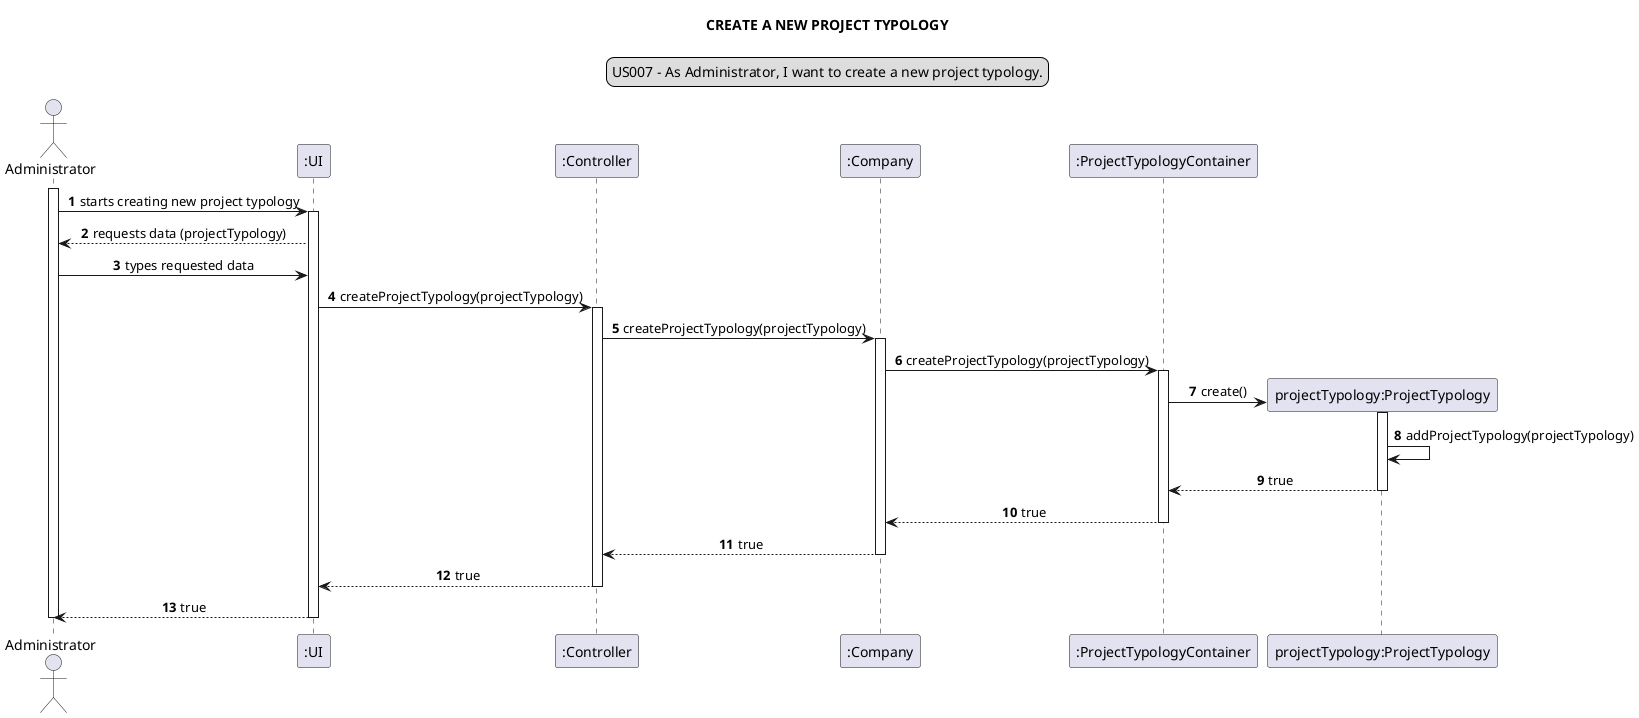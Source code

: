 @startuml
'https://plantuml.com/sequence-diagram

autonumber
skinparam sequenceMessageAlign center
title CREATE A NEW PROJECT TYPOLOGY
legend top
US007 - As Administrator, I want to create a new project typology.
end legend

actor Administrator as a
participant ":UI" as ui
participant ":Controller" as ct
participant ":Company" as c
participant ":ProjectTypologyContainer" as pc
participant "projectTypology:ProjectTypology" as pt

activate a
a -> ui: starts creating new project typology
activate ui
ui --> a: requests data (projectTypology)
a -> ui: types requested data
ui -> ct: createProjectTypology(projectTypology)
activate ct
ct -> c: createProjectTypology(projectTypology)
activate c
c -> pc: createProjectTypology(projectTypology)
activate pc
create pt
pc -> pt: create()
activate pt
pt -> pt: addProjectTypology(projectTypology)
pt --> pc: true
deactivate pt
pc --> c: true
deactivate pc
c --> ct: true
deactivate c
ct --> ui: true
deactivate ct
ui --> a: true
deactivate ui
deactivate a
@enduml

